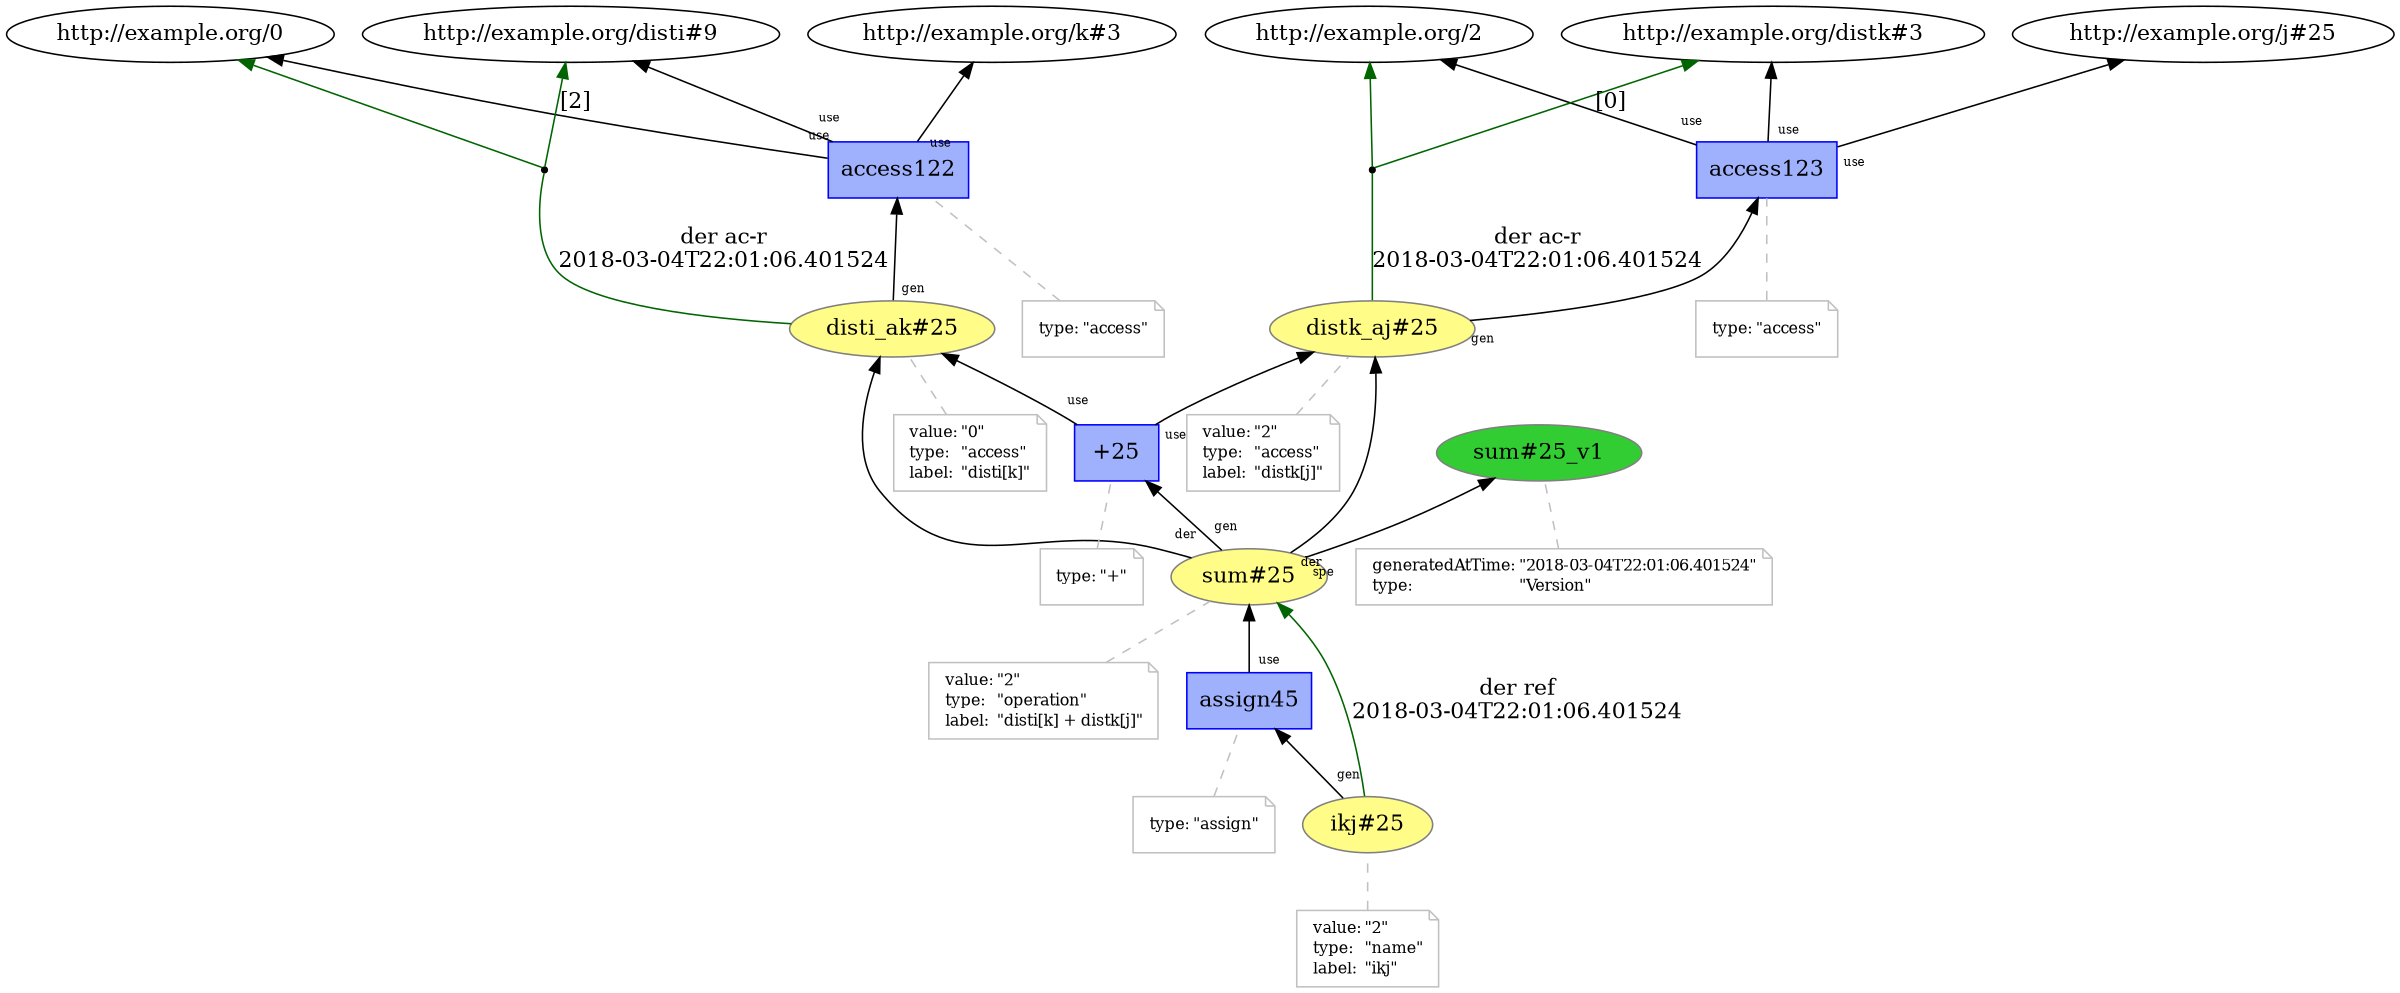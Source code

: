 digraph "PROV" { size="16,12"; rankdir="BT";
"http://example.org/disti_ak#25" [fillcolor="#FFFC87",color="#808080",style="filled",label="disti_ak#25",URL="http://example.org/disti_ak#25"]
"-attrs0" [color="gray",shape="note",fontsize="10",fontcolor="black",label=<<TABLE cellpadding="0" border="0">
	<TR>
	    <TD align="left">value:</TD>
	    <TD align="left">&quot;0&quot;</TD>
	</TR>
	<TR>
	    <TD align="left">type:</TD>
	    <TD align="left">&quot;access&quot;</TD>
	</TR>
	<TR>
	    <TD align="left">label:</TD>
	    <TD align="left">&quot;disti[k]&quot;</TD>
	</TR>
</TABLE>>]
"-attrs0" -> "http://example.org/disti_ak#25" [color="gray",style="dashed",arrowhead="none"]
"http://example.org/access122" [fillcolor="#9FB1FC",color="#0000FF",shape="polygon",sides="4",style="filled",label="access122",URL="http://example.org/access122"]
"-attrs1" [color="gray",shape="note",fontsize="10",fontcolor="black",label=<<TABLE cellpadding="0" border="0">
	<TR>
	    <TD align="left">type:</TD>
	    <TD align="left">&quot;access&quot;</TD>
	</TR>
</TABLE>>]
"-attrs1" -> "http://example.org/access122" [color="gray",style="dashed",arrowhead="none"]
"http://example.org/access122" -> "http://example.org/0" [labelfontsize="8",labeldistance="1.5",labelangle="60.0",rotation="20",taillabel="use"]
"bn0" [shape="point",label=""]
"http://example.org/disti_ak#25" -> "bn0" [arrowhead="none",color="darkgreen",label="der ac-r
2018-03-04T22:01:06.401524"]
"bn0" -> "http://example.org/disti#9" [labelfontsize="8",labeldistance="1.5",color="darkgreen",labelangle="60.0",rotation="20",label="[2]"]
"bn0" -> "http://example.org/0" [color="darkgreen"]
"http://example.org/disti_ak#25" -> "http://example.org/access122" [labelfontsize="8",labeldistance="1.5",labelangle="60.0",rotation="20",taillabel="gen"]
"http://example.org/access122" -> "http://example.org/disti#9" [labelfontsize="8",labeldistance="1.5",labelangle="60.0",rotation="20",taillabel="use"]
"http://example.org/access122" -> "http://example.org/k#3" [labelfontsize="8",labeldistance="1.5",labelangle="60.0",rotation="20",taillabel="use"]
"http://example.org/distk_aj#25" [fillcolor="#FFFC87",color="#808080",style="filled",label="distk_aj#25",URL="http://example.org/distk_aj#25"]
"-attrs2" [color="gray",shape="note",fontsize="10",fontcolor="black",label=<<TABLE cellpadding="0" border="0">
	<TR>
	    <TD align="left">value:</TD>
	    <TD align="left">&quot;2&quot;</TD>
	</TR>
	<TR>
	    <TD align="left">type:</TD>
	    <TD align="left">&quot;access&quot;</TD>
	</TR>
	<TR>
	    <TD align="left">label:</TD>
	    <TD align="left">&quot;distk[j]&quot;</TD>
	</TR>
</TABLE>>]
"-attrs2" -> "http://example.org/distk_aj#25" [color="gray",style="dashed",arrowhead="none"]
"http://example.org/access123" [fillcolor="#9FB1FC",color="#0000FF",shape="polygon",sides="4",style="filled",label="access123",URL="http://example.org/access123"]
"-attrs3" [color="gray",shape="note",fontsize="10",fontcolor="black",label=<<TABLE cellpadding="0" border="0">
	<TR>
	    <TD align="left">type:</TD>
	    <TD align="left">&quot;access&quot;</TD>
	</TR>
</TABLE>>]
"-attrs3" -> "http://example.org/access123" [color="gray",style="dashed",arrowhead="none"]
"http://example.org/access123" -> "http://example.org/2" [labelfontsize="8",labeldistance="1.5",labelangle="60.0",rotation="20",taillabel="use"]
"bn1" [shape="point",label=""]
"http://example.org/distk_aj#25" -> "bn1" [arrowhead="none",color="darkgreen",label="der ac-r
2018-03-04T22:01:06.401524"]
"bn1" -> "http://example.org/distk#3" [labelfontsize="8",labeldistance="1.5",color="darkgreen",labelangle="60.0",rotation="20",label="[0]"]
"bn1" -> "http://example.org/2" [color="darkgreen"]
"http://example.org/distk_aj#25" -> "http://example.org/access123" [labelfontsize="8",labeldistance="1.5",labelangle="60.0",rotation="20",taillabel="gen"]
"http://example.org/access123" -> "http://example.org/distk#3" [labelfontsize="8",labeldistance="1.5",labelangle="60.0",rotation="20",taillabel="use"]
"http://example.org/access123" -> "http://example.org/j#25" [labelfontsize="8",labeldistance="1.5",labelangle="60.0",rotation="20",taillabel="use"]
"http://example.org/sum#25" [fillcolor="#FFFC87",color="#808080",style="filled",label="sum#25",URL="http://example.org/sum#25"]
"-attrs4" [color="gray",shape="note",fontsize="10",fontcolor="black",label=<<TABLE cellpadding="0" border="0">
	<TR>
	    <TD align="left">value:</TD>
	    <TD align="left">&quot;2&quot;</TD>
	</TR>
	<TR>
	    <TD align="left">type:</TD>
	    <TD align="left">&quot;operation&quot;</TD>
	</TR>
	<TR>
	    <TD align="left">label:</TD>
	    <TD align="left">&quot;disti[k] + distk[j]&quot;</TD>
	</TR>
</TABLE>>]
"-attrs4" -> "http://example.org/sum#25" [color="gray",style="dashed",arrowhead="none"]
"http://example.org/sum#25_v1" [fillcolor="#32CD32",color="#808080",style="filled",label="sum#25_v1",URL="http://example.org/sum#25_v1"]
"-attrs5" [color="gray",shape="note",fontsize="10",fontcolor="black",label=<<TABLE cellpadding="0" border="0">
	<TR>
	    <TD align="left">generatedAtTime:</TD>
	    <TD align="left">&quot;2018-03-04T22:01:06.401524&quot;</TD>
	</TR>
	<TR>
	    <TD align="left">type:</TD>
	    <TD align="left">&quot;Version&quot;</TD>
	</TR>
</TABLE>>]
"-attrs5" -> "http://example.org/sum#25_v1" [color="gray",style="dashed",arrowhead="none"]
"http://example.org/sum#25" -> "http://example.org/sum#25_v1" [labelfontsize="8",labeldistance="1.5",labelangle="60.0",rotation="20",taillabel="spe"]
"http://example.org/+25" [fillcolor="#9FB1FC",color="#0000FF",shape="polygon",sides="4",style="filled",label="+25",URL="http://example.org/+25"]
"-attrs6" [color="gray",shape="note",fontsize="10",fontcolor="black",label=<<TABLE cellpadding="0" border="0">
	<TR>
	    <TD align="left">type:</TD>
	    <TD align="left">&quot;+&quot;</TD>
	</TR>
</TABLE>>]
"-attrs6" -> "http://example.org/+25" [color="gray",style="dashed",arrowhead="none"]
"http://example.org/+25" -> "http://example.org/disti_ak#25" [labelfontsize="8",labeldistance="1.5",labelangle="60.0",rotation="20",taillabel="use"]
"http://example.org/sum#25" -> "http://example.org/disti_ak#25" [labelfontsize="8",labeldistance="1.5",labelangle="60.0",rotation="20",taillabel="der"]
"http://example.org/+25" -> "http://example.org/distk_aj#25" [labelfontsize="8",labeldistance="1.5",labelangle="60.0",rotation="20",taillabel="use"]
"http://example.org/sum#25" -> "http://example.org/distk_aj#25" [labelfontsize="8",labeldistance="1.5",labelangle="60.0",rotation="20",taillabel="der"]
"http://example.org/sum#25" -> "http://example.org/+25" [labelfontsize="8",labeldistance="1.5",labelangle="60.0",rotation="20",taillabel="gen"]
"http://example.org/ikj#25" [fillcolor="#FFFC87",color="#808080",style="filled",label="ikj#25",URL="http://example.org/ikj#25"]
"-attrs7" [color="gray",shape="note",fontsize="10",fontcolor="black",label=<<TABLE cellpadding="0" border="0">
	<TR>
	    <TD align="left">value:</TD>
	    <TD align="left">&quot;2&quot;</TD>
	</TR>
	<TR>
	    <TD align="left">type:</TD>
	    <TD align="left">&quot;name&quot;</TD>
	</TR>
	<TR>
	    <TD align="left">label:</TD>
	    <TD align="left">&quot;ikj&quot;</TD>
	</TR>
</TABLE>>]
"-attrs7" -> "http://example.org/ikj#25" [color="gray",style="dashed",arrowhead="none"]
"http://example.org/assign45" [fillcolor="#9FB1FC",color="#0000FF",shape="polygon",sides="4",style="filled",label="assign45",URL="http://example.org/assign45"]
"-attrs8" [color="gray",shape="note",fontsize="10",fontcolor="black",label=<<TABLE cellpadding="0" border="0">
	<TR>
	    <TD align="left">type:</TD>
	    <TD align="left">&quot;assign&quot;</TD>
	</TR>
</TABLE>>]
"-attrs8" -> "http://example.org/assign45" [color="gray",style="dashed",arrowhead="none"]
"http://example.org/assign45" -> "http://example.org/sum#25" [labelfontsize="8",labeldistance="1.5",labelangle="60.0",rotation="20",taillabel="use"]
"http://example.org/ikj#25" -> "http://example.org/sum#25" [labelfontsize="8",labeldistance="1.5",color="darkgreen",labelangle="60.0",rotation="20",label="der ref
2018-03-04T22:01:06.401524"]
"http://example.org/ikj#25" -> "http://example.org/assign45" [labelfontsize="8",labeldistance="1.5",labelangle="60.0",rotation="20",taillabel="gen"]
}